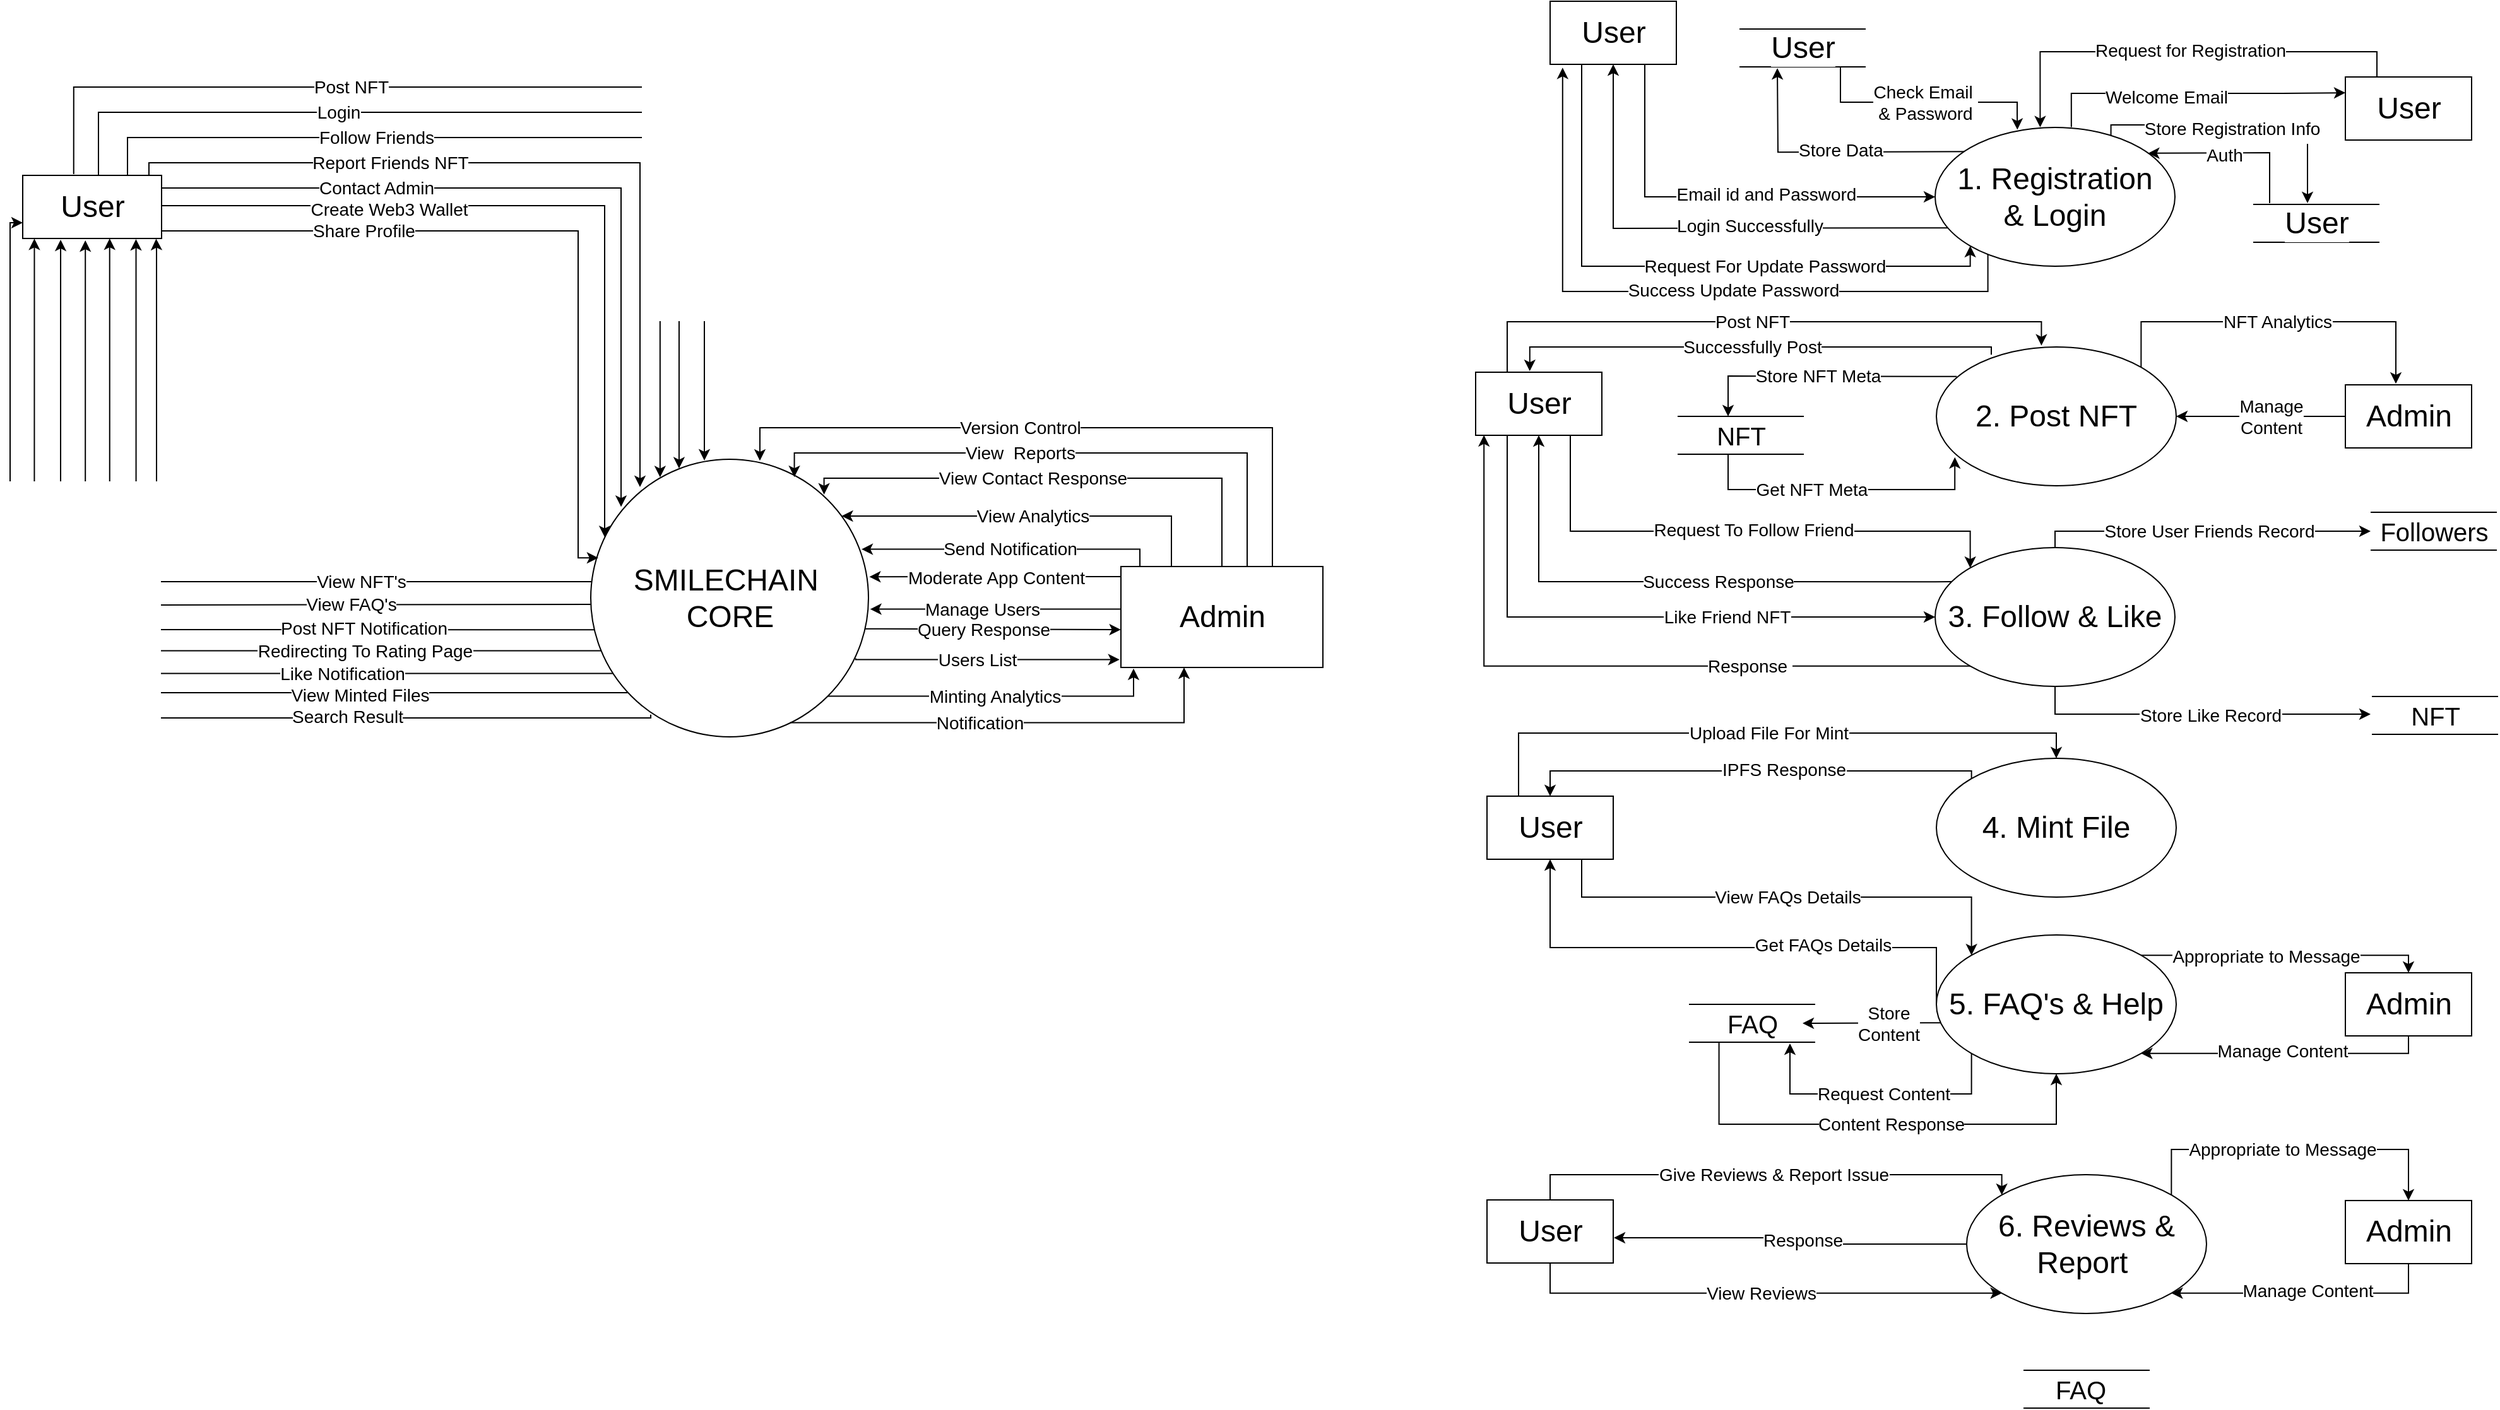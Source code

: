 <mxfile version="20.8.10" type="github">
  <diagram name="Page-1" id="5d7acffa-a066-3a61-03fe-96351882024d">
    <mxGraphModel dx="600" dy="255" grid="1" gridSize="10" guides="1" tooltips="1" connect="1" arrows="1" fold="1" page="1" pageScale="1" pageWidth="1100" pageHeight="850" background="#ffffff" math="0" shadow="0">
      <root>
        <mxCell id="0" />
        <mxCell id="1" parent="0" />
        <mxCell id="1QMK_9NGRWRiEumfAoep-103" value="View FAQ&#39;s" style="edgeStyle=orthogonalEdgeStyle;rounded=0;orthogonalLoop=1;jettySize=auto;html=1;exitX=0;exitY=0.5;exitDx=0;exitDy=0;entryX=0.816;entryY=1.011;entryDx=0;entryDy=0;entryPerimeter=0;fontSize=14;" edge="1" parent="1" target="1QMK_9NGRWRiEumfAoep-128">
          <mxGeometry x="-0.415" relative="1" as="geometry">
            <mxPoint x="490.0" y="578" as="sourcePoint" />
            <mxPoint x="129.98" y="292.85" as="targetPoint" />
            <mxPoint as="offset" />
          </mxGeometry>
        </mxCell>
        <mxCell id="1QMK_9NGRWRiEumfAoep-104" style="edgeStyle=orthogonalEdgeStyle;rounded=0;orthogonalLoop=1;jettySize=auto;html=1;fontSize=14;entryX=0.626;entryY=1;entryDx=0;entryDy=0;entryPerimeter=0;exitX=0.014;exitY=0.614;exitDx=0;exitDy=0;exitPerimeter=0;" edge="1" parent="1" source="1QMK_9NGRWRiEumfAoep-117" target="1QMK_9NGRWRiEumfAoep-128">
          <mxGeometry relative="1" as="geometry">
            <mxPoint x="300.0" y="558" as="targetPoint" />
            <mxPoint x="470" y="618" as="sourcePoint" />
            <Array as="points">
              <mxPoint x="470" y="598" />
              <mxPoint x="109" y="598" />
            </Array>
          </mxGeometry>
        </mxCell>
        <mxCell id="1QMK_9NGRWRiEumfAoep-105" value="Post NFT Notification" style="edgeLabel;html=1;align=center;verticalAlign=middle;resizable=0;points=[];fontSize=14;" vertex="1" connectable="0" parent="1QMK_9NGRWRiEumfAoep-104">
          <mxGeometry x="-0.481" y="-1" relative="1" as="geometry">
            <mxPoint x="-3" as="offset" />
          </mxGeometry>
        </mxCell>
        <mxCell id="1QMK_9NGRWRiEumfAoep-106" style="edgeStyle=orthogonalEdgeStyle;rounded=0;orthogonalLoop=1;jettySize=auto;html=1;exitX=0.038;exitY=0.69;exitDx=0;exitDy=0;entryX=0.451;entryY=1.03;entryDx=0;entryDy=0;entryPerimeter=0;fontSize=14;exitPerimeter=0;" edge="1" parent="1" source="1QMK_9NGRWRiEumfAoep-117" target="1QMK_9NGRWRiEumfAoep-128">
          <mxGeometry relative="1" as="geometry" />
        </mxCell>
        <mxCell id="1QMK_9NGRWRiEumfAoep-107" value="Redirecting To Rating Page" style="edgeLabel;html=1;align=center;verticalAlign=middle;resizable=0;points=[];fontSize=14;" vertex="1" connectable="0" parent="1QMK_9NGRWRiEumfAoep-106">
          <mxGeometry x="-0.449" relative="1" as="geometry">
            <mxPoint x="14" as="offset" />
          </mxGeometry>
        </mxCell>
        <mxCell id="1QMK_9NGRWRiEumfAoep-108" style="edgeStyle=orthogonalEdgeStyle;rounded=0;orthogonalLoop=1;jettySize=auto;html=1;exitX=0;exitY=1;exitDx=0;exitDy=0;entryX=0.084;entryY=1.003;entryDx=0;entryDy=0;entryPerimeter=0;fontSize=14;" edge="1" parent="1" source="1QMK_9NGRWRiEumfAoep-117" target="1QMK_9NGRWRiEumfAoep-128">
          <mxGeometry relative="1" as="geometry">
            <Array as="points">
              <mxPoint x="522" y="648" />
              <mxPoint x="49" y="648" />
            </Array>
          </mxGeometry>
        </mxCell>
        <mxCell id="1QMK_9NGRWRiEumfAoep-109" value="View Minted Files" style="edgeLabel;html=1;align=center;verticalAlign=middle;resizable=0;points=[];fontSize=14;" vertex="1" connectable="0" parent="1QMK_9NGRWRiEumfAoep-108">
          <mxGeometry x="-0.477" y="2" relative="1" as="geometry">
            <mxPoint as="offset" />
          </mxGeometry>
        </mxCell>
        <mxCell id="1QMK_9NGRWRiEumfAoep-110" style="edgeStyle=orthogonalEdgeStyle;rounded=0;orthogonalLoop=1;jettySize=auto;html=1;exitX=0.216;exitY=0.92;exitDx=0;exitDy=0;fontSize=14;entryX=0;entryY=0.75;entryDx=0;entryDy=0;exitPerimeter=0;" edge="1" parent="1" source="1QMK_9NGRWRiEumfAoep-117" target="1QMK_9NGRWRiEumfAoep-128">
          <mxGeometry relative="1" as="geometry">
            <mxPoint x="220" y="678.0" as="targetPoint" />
            <Array as="points">
              <mxPoint x="538" y="668" />
              <mxPoint x="30" y="668" />
              <mxPoint x="30" y="275" />
            </Array>
          </mxGeometry>
        </mxCell>
        <mxCell id="1QMK_9NGRWRiEumfAoep-111" value="Search Result" style="edgeLabel;html=1;align=center;verticalAlign=middle;resizable=0;points=[];fontSize=14;" vertex="1" connectable="0" parent="1QMK_9NGRWRiEumfAoep-110">
          <mxGeometry x="-0.467" y="-1" relative="1" as="geometry">
            <mxPoint as="offset" />
          </mxGeometry>
        </mxCell>
        <mxCell id="1QMK_9NGRWRiEumfAoep-112" style="edgeStyle=orthogonalEdgeStyle;rounded=0;orthogonalLoop=1;jettySize=auto;html=1;exitX=0.986;exitY=0.611;exitDx=0;exitDy=0;fontSize=14;exitPerimeter=0;entryX=-0.001;entryY=0.625;entryDx=0;entryDy=0;entryPerimeter=0;" edge="1" parent="1" source="1QMK_9NGRWRiEumfAoep-117" target="1QMK_9NGRWRiEumfAoep-137">
          <mxGeometry relative="1" as="geometry">
            <mxPoint x="890" y="618" as="targetPoint" />
            <Array as="points">
              <mxPoint x="720" y="597" />
            </Array>
          </mxGeometry>
        </mxCell>
        <mxCell id="1QMK_9NGRWRiEumfAoep-113" value="Query Response" style="edgeLabel;html=1;align=center;verticalAlign=middle;resizable=0;points=[];fontSize=14;" vertex="1" connectable="0" parent="1QMK_9NGRWRiEumfAoep-112">
          <mxGeometry x="-0.247" y="2" relative="1" as="geometry">
            <mxPoint x="17" y="2" as="offset" />
          </mxGeometry>
        </mxCell>
        <mxCell id="1QMK_9NGRWRiEumfAoep-114" style="edgeStyle=orthogonalEdgeStyle;rounded=0;orthogonalLoop=1;jettySize=auto;html=1;entryX=-0.007;entryY=0.922;entryDx=0;entryDy=0;entryPerimeter=0;fontSize=14;exitX=0.954;exitY=0.717;exitDx=0;exitDy=0;exitPerimeter=0;" edge="1" parent="1" source="1QMK_9NGRWRiEumfAoep-117" target="1QMK_9NGRWRiEumfAoep-137">
          <mxGeometry relative="1" as="geometry">
            <mxPoint x="740" y="648" as="sourcePoint" />
            <Array as="points">
              <mxPoint x="700" y="622" />
            </Array>
          </mxGeometry>
        </mxCell>
        <mxCell id="1QMK_9NGRWRiEumfAoep-115" value="Users List" style="edgeLabel;html=1;align=center;verticalAlign=middle;resizable=0;points=[];fontSize=14;" vertex="1" connectable="0" parent="1QMK_9NGRWRiEumfAoep-114">
          <mxGeometry x="-0.083" relative="1" as="geometry">
            <mxPoint as="offset" />
          </mxGeometry>
        </mxCell>
        <mxCell id="1QMK_9NGRWRiEumfAoep-116" value="Minting Analytics" style="edgeStyle=orthogonalEdgeStyle;rounded=0;orthogonalLoop=1;jettySize=auto;html=1;exitX=1;exitY=1;exitDx=0;exitDy=0;fontSize=14;entryX=0.057;entryY=1.011;entryDx=0;entryDy=0;entryPerimeter=0;" edge="1" parent="1" source="1QMK_9NGRWRiEumfAoep-117" target="1QMK_9NGRWRiEumfAoep-137">
          <mxGeometry relative="1" as="geometry">
            <mxPoint x="930" y="648" as="targetPoint" />
            <Array as="points">
              <mxPoint x="920" y="651" />
              <mxPoint x="920" y="629" />
            </Array>
          </mxGeometry>
        </mxCell>
        <mxCell id="1QMK_9NGRWRiEumfAoep-117" value="&lt;font style=&quot;font-size: 24px;&quot;&gt;SMILECHAIN&amp;nbsp;&lt;br&gt;CORE&lt;br&gt;&lt;/font&gt;" style="shape=ellipse;html=1;dashed=0;whitespace=wrap;aspect=fixed;perimeter=ellipsePerimeter;" vertex="1" parent="1">
          <mxGeometry x="490" y="463" width="220" height="220" as="geometry" />
        </mxCell>
        <mxCell id="1QMK_9NGRWRiEumfAoep-118" value="&lt;font style=&quot;font-size: 14px;&quot;&gt;Create Web3 Wallet&lt;/font&gt;" style="edgeStyle=orthogonalEdgeStyle;rounded=0;orthogonalLoop=1;jettySize=auto;html=1;fontSize=24;exitX=1;exitY=0.5;exitDx=0;exitDy=0;entryX=0.05;entryY=0.285;entryDx=0;entryDy=0;entryPerimeter=0;" edge="1" parent="1">
          <mxGeometry x="-0.413" relative="1" as="geometry">
            <Array as="points">
              <mxPoint x="501" y="262" />
            </Array>
            <mxPoint as="offset" />
            <mxPoint x="150" y="262.0" as="sourcePoint" />
            <mxPoint x="501" y="524.7" as="targetPoint" />
          </mxGeometry>
        </mxCell>
        <mxCell id="1QMK_9NGRWRiEumfAoep-119" value="Login" style="edgeStyle=orthogonalEdgeStyle;rounded=0;orthogonalLoop=1;jettySize=auto;html=1;exitX=0.25;exitY=0;exitDx=0;exitDy=0;fontSize=14;entryX=0.318;entryY=0.033;entryDx=0;entryDy=0;entryPerimeter=0;" edge="1" parent="1" source="1QMK_9NGRWRiEumfAoep-128" target="1QMK_9NGRWRiEumfAoep-117">
          <mxGeometry x="-0.339" relative="1" as="geometry">
            <mxPoint as="offset" />
            <mxPoint x="560" y="458" as="targetPoint" />
            <Array as="points">
              <mxPoint x="100" y="238" />
              <mxPoint x="100" y="188" />
              <mxPoint x="560" y="188" />
            </Array>
          </mxGeometry>
        </mxCell>
        <mxCell id="1QMK_9NGRWRiEumfAoep-120" style="edgeStyle=orthogonalEdgeStyle;rounded=0;orthogonalLoop=1;jettySize=auto;html=1;exitX=0.75;exitY=0;exitDx=0;exitDy=0;fontSize=14;entryX=0.236;entryY=0.065;entryDx=0;entryDy=0;entryPerimeter=0;" edge="1" parent="1">
          <mxGeometry relative="1" as="geometry">
            <mxPoint x="544.92" y="477.3" as="targetPoint" />
            <Array as="points">
              <mxPoint x="123" y="238" />
              <mxPoint x="123" y="208" />
              <mxPoint x="545" y="208" />
            </Array>
            <mxPoint x="125.5" y="238" as="sourcePoint" />
          </mxGeometry>
        </mxCell>
        <mxCell id="1QMK_9NGRWRiEumfAoep-121" value="Follow Friends" style="edgeLabel;html=1;align=center;verticalAlign=middle;resizable=0;points=[];fontSize=14;" vertex="1" connectable="0" parent="1QMK_9NGRWRiEumfAoep-120">
          <mxGeometry x="-0.001" y="1" relative="1" as="geometry">
            <mxPoint x="-132" y="1" as="offset" />
          </mxGeometry>
        </mxCell>
        <mxCell id="1QMK_9NGRWRiEumfAoep-122" style="edgeStyle=orthogonalEdgeStyle;rounded=0;orthogonalLoop=1;jettySize=auto;html=1;exitX=0.909;exitY=0;exitDx=0;exitDy=0;fontSize=14;exitPerimeter=0;" edge="1" parent="1" source="1QMK_9NGRWRiEumfAoep-128">
          <mxGeometry relative="1" as="geometry">
            <mxPoint x="150.11" y="254.9" as="sourcePoint" />
            <mxPoint x="529" y="485" as="targetPoint" />
            <Array as="points">
              <mxPoint x="140" y="228" />
              <mxPoint x="529" y="228" />
            </Array>
          </mxGeometry>
        </mxCell>
        <mxCell id="1QMK_9NGRWRiEumfAoep-123" value="Report Friends NFT" style="edgeLabel;html=1;align=center;verticalAlign=middle;resizable=0;points=[];fontSize=14;" vertex="1" connectable="0" parent="1QMK_9NGRWRiEumfAoep-122">
          <mxGeometry x="-0.118" y="2" relative="1" as="geometry">
            <mxPoint x="-89" y="2" as="offset" />
          </mxGeometry>
        </mxCell>
        <mxCell id="1QMK_9NGRWRiEumfAoep-124" value="&lt;font style=&quot;font-size: 14px;&quot;&gt;Contact Admin&lt;/font&gt;" style="edgeStyle=orthogonalEdgeStyle;rounded=0;orthogonalLoop=1;jettySize=auto;html=1;exitX=0.993;exitY=0.697;exitDx=0;exitDy=0;exitPerimeter=0;" edge="1" parent="1" source="1QMK_9NGRWRiEumfAoep-128">
          <mxGeometry x="-0.391" relative="1" as="geometry">
            <Array as="points">
              <mxPoint x="149" y="248" />
              <mxPoint x="514" y="248" />
            </Array>
            <mxPoint as="offset" />
            <mxPoint x="154" y="270.5" as="sourcePoint" />
            <mxPoint x="514" y="500.687" as="targetPoint" />
          </mxGeometry>
        </mxCell>
        <mxCell id="1QMK_9NGRWRiEumfAoep-125" value="Share Profile" style="edgeStyle=orthogonalEdgeStyle;rounded=0;orthogonalLoop=1;jettySize=auto;html=1;exitX=1;exitY=0.75;exitDx=0;exitDy=0;entryX=0.027;entryY=0.337;entryDx=0;entryDy=0;entryPerimeter=0;fontSize=14;" edge="1" parent="1">
          <mxGeometry x="-0.465" relative="1" as="geometry">
            <Array as="points">
              <mxPoint x="150" y="282" />
              <mxPoint x="480" y="282" />
              <mxPoint x="480" y="541" />
            </Array>
            <mxPoint x="150" y="279.5" as="sourcePoint" />
            <mxPoint x="495.94" y="541.14" as="targetPoint" />
            <mxPoint as="offset" />
          </mxGeometry>
        </mxCell>
        <mxCell id="1QMK_9NGRWRiEumfAoep-126" style="edgeStyle=orthogonalEdgeStyle;rounded=0;orthogonalLoop=1;jettySize=auto;html=1;exitX=0.367;exitY=-0.019;exitDx=0;exitDy=0;exitPerimeter=0;" edge="1" parent="1" source="1QMK_9NGRWRiEumfAoep-128">
          <mxGeometry relative="1" as="geometry">
            <mxPoint x="80" y="188" as="sourcePoint" />
            <mxPoint x="580" y="464" as="targetPoint" />
            <Array as="points">
              <mxPoint x="80" y="168" />
              <mxPoint x="580" y="168" />
            </Array>
          </mxGeometry>
        </mxCell>
        <mxCell id="1QMK_9NGRWRiEumfAoep-127" value="&lt;font style=&quot;font-size: 14px;&quot;&gt;Post NFT&lt;/font&gt;" style="edgeLabel;html=1;align=center;verticalAlign=middle;resizable=0;points=[];" vertex="1" connectable="0" parent="1QMK_9NGRWRiEumfAoep-126">
          <mxGeometry x="-0.088" y="2" relative="1" as="geometry">
            <mxPoint x="-106" y="2" as="offset" />
          </mxGeometry>
        </mxCell>
        <mxCell id="1QMK_9NGRWRiEumfAoep-128" value="&lt;font style=&quot;font-size: 24px;&quot;&gt;User&lt;/font&gt;" style="html=1;dashed=0;whitespace=wrap;" vertex="1" parent="1">
          <mxGeometry x="40" y="238" width="110" height="50" as="geometry" />
        </mxCell>
        <mxCell id="1QMK_9NGRWRiEumfAoep-129" value="&lt;font style=&quot;font-size: 14px;&quot;&gt;View&amp;nbsp; Reports&lt;/font&gt;" style="edgeStyle=orthogonalEdgeStyle;rounded=0;orthogonalLoop=1;jettySize=auto;html=1;exitX=0.5;exitY=0;exitDx=0;exitDy=0;entryX=0.733;entryY=0.064;entryDx=0;entryDy=0;entryPerimeter=0;" edge="1" parent="1" source="1QMK_9NGRWRiEumfAoep-137" target="1QMK_9NGRWRiEumfAoep-117">
          <mxGeometry x="0.189" relative="1" as="geometry">
            <mxPoint as="offset" />
            <Array as="points">
              <mxPoint x="1010" y="548" />
              <mxPoint x="1010" y="458" />
              <mxPoint x="651" y="458" />
            </Array>
          </mxGeometry>
        </mxCell>
        <mxCell id="1QMK_9NGRWRiEumfAoep-130" value="View Contact Response" style="edgeStyle=orthogonalEdgeStyle;rounded=0;orthogonalLoop=1;jettySize=auto;html=1;exitX=0.25;exitY=0;exitDx=0;exitDy=0;entryX=0.84;entryY=0.127;entryDx=0;entryDy=0;entryPerimeter=0;fontSize=14;" edge="1" parent="1" source="1QMK_9NGRWRiEumfAoep-137" target="1QMK_9NGRWRiEumfAoep-117">
          <mxGeometry x="0.187" relative="1" as="geometry">
            <Array as="points">
              <mxPoint x="990" y="548" />
              <mxPoint x="990" y="478" />
              <mxPoint x="675" y="478" />
            </Array>
            <mxPoint as="offset" />
          </mxGeometry>
        </mxCell>
        <mxCell id="1QMK_9NGRWRiEumfAoep-131" value="View Analytics" style="edgeStyle=orthogonalEdgeStyle;rounded=0;orthogonalLoop=1;jettySize=auto;html=1;exitX=0.25;exitY=0;exitDx=0;exitDy=0;fontSize=14;" edge="1" parent="1" source="1QMK_9NGRWRiEumfAoep-137" target="1QMK_9NGRWRiEumfAoep-117">
          <mxGeometry x="-0.004" relative="1" as="geometry">
            <Array as="points">
              <mxPoint x="950" y="508" />
            </Array>
            <mxPoint as="offset" />
          </mxGeometry>
        </mxCell>
        <mxCell id="1QMK_9NGRWRiEumfAoep-132" value="Send Notification" style="edgeStyle=orthogonalEdgeStyle;rounded=0;orthogonalLoop=1;jettySize=auto;html=1;exitX=0.094;exitY=0.021;exitDx=0;exitDy=0;entryX=0.975;entryY=0.324;entryDx=0;entryDy=0;entryPerimeter=0;fontSize=14;exitPerimeter=0;" edge="1" parent="1" source="1QMK_9NGRWRiEumfAoep-137" target="1QMK_9NGRWRiEumfAoep-117">
          <mxGeometry relative="1" as="geometry">
            <Array as="points">
              <mxPoint x="925" y="534" />
            </Array>
          </mxGeometry>
        </mxCell>
        <mxCell id="1QMK_9NGRWRiEumfAoep-133" value="Moderate App Content" style="edgeStyle=orthogonalEdgeStyle;rounded=0;orthogonalLoop=1;jettySize=auto;html=1;exitX=0.001;exitY=0.1;exitDx=0;exitDy=0;entryX=1.003;entryY=0.428;entryDx=0;entryDy=0;entryPerimeter=0;fontSize=14;exitPerimeter=0;" edge="1" parent="1" source="1QMK_9NGRWRiEumfAoep-137">
          <mxGeometry relative="1" as="geometry">
            <Array as="points" />
            <mxPoint x="909.52" y="560.68" as="sourcePoint" />
            <mxPoint x="710.66" y="556.16" as="targetPoint" />
          </mxGeometry>
        </mxCell>
        <mxCell id="1QMK_9NGRWRiEumfAoep-134" value="Version Control" style="edgeStyle=orthogonalEdgeStyle;rounded=0;orthogonalLoop=1;jettySize=auto;html=1;exitX=0.75;exitY=0;exitDx=0;exitDy=0;entryX=0.609;entryY=0.005;entryDx=0;entryDy=0;entryPerimeter=0;fontSize=14;" edge="1" parent="1" source="1QMK_9NGRWRiEumfAoep-137" target="1QMK_9NGRWRiEumfAoep-117">
          <mxGeometry x="0.144" relative="1" as="geometry">
            <Array as="points">
              <mxPoint x="1030" y="438" />
              <mxPoint x="624" y="438" />
            </Array>
            <mxPoint as="offset" />
          </mxGeometry>
        </mxCell>
        <mxCell id="1QMK_9NGRWRiEumfAoep-135" style="edgeStyle=orthogonalEdgeStyle;rounded=0;orthogonalLoop=1;jettySize=auto;html=1;exitX=0;exitY=0.5;exitDx=0;exitDy=0;entryX=1.006;entryY=0.54;entryDx=0;entryDy=0;entryPerimeter=0;fontSize=14;" edge="1" parent="1" source="1QMK_9NGRWRiEumfAoep-137" target="1QMK_9NGRWRiEumfAoep-117">
          <mxGeometry relative="1" as="geometry">
            <Array as="points">
              <mxPoint x="910" y="582" />
            </Array>
          </mxGeometry>
        </mxCell>
        <mxCell id="1QMK_9NGRWRiEumfAoep-136" value="Manage Users" style="edgeLabel;html=1;align=center;verticalAlign=middle;resizable=0;points=[];fontSize=14;" vertex="1" connectable="0" parent="1QMK_9NGRWRiEumfAoep-135">
          <mxGeometry x="0.137" relative="1" as="geometry">
            <mxPoint as="offset" />
          </mxGeometry>
        </mxCell>
        <mxCell id="1QMK_9NGRWRiEumfAoep-137" value="&lt;span style=&quot;font-size: 24px;&quot;&gt;Admin&lt;/span&gt;" style="html=1;dashed=0;whitespace=wrap;" vertex="1" parent="1">
          <mxGeometry x="910" y="548" width="160" height="80" as="geometry" />
        </mxCell>
        <mxCell id="1QMK_9NGRWRiEumfAoep-138" style="edgeStyle=orthogonalEdgeStyle;rounded=0;orthogonalLoop=1;jettySize=auto;html=1;exitX=0.038;exitY=0.69;exitDx=0;exitDy=0;entryX=0.273;entryY=1.019;entryDx=0;entryDy=0;entryPerimeter=0;fontSize=14;exitPerimeter=0;" edge="1" parent="1" target="1QMK_9NGRWRiEumfAoep-128">
          <mxGeometry relative="1" as="geometry">
            <mxPoint x="507.36" y="632.8" as="sourcePoint" />
            <mxPoint x="98.61" y="307.5" as="targetPoint" />
            <Array as="points">
              <mxPoint x="70" y="633" />
            </Array>
          </mxGeometry>
        </mxCell>
        <mxCell id="1QMK_9NGRWRiEumfAoep-139" value="Like Notification" style="edgeLabel;html=1;align=center;verticalAlign=middle;resizable=0;points=[];fontSize=14;" vertex="1" connectable="0" parent="1QMK_9NGRWRiEumfAoep-138">
          <mxGeometry x="-0.449" relative="1" as="geometry">
            <mxPoint as="offset" />
          </mxGeometry>
        </mxCell>
        <mxCell id="1QMK_9NGRWRiEumfAoep-140" value="View NFT&#39;s" style="edgeStyle=orthogonalEdgeStyle;rounded=0;orthogonalLoop=1;jettySize=auto;html=1;exitX=0;exitY=0.5;exitDx=0;exitDy=0;entryX=0.961;entryY=1.006;entryDx=0;entryDy=0;entryPerimeter=0;fontSize=14;" edge="1" parent="1" target="1QMK_9NGRWRiEumfAoep-128">
          <mxGeometry x="-0.407" relative="1" as="geometry">
            <mxPoint x="491.0" y="560" as="sourcePoint" />
            <mxPoint x="130.76" y="270.55" as="targetPoint" />
            <mxPoint as="offset" />
            <Array as="points">
              <mxPoint x="146" y="560" />
              <mxPoint x="146" y="298" />
            </Array>
          </mxGeometry>
        </mxCell>
        <mxCell id="1QMK_9NGRWRiEumfAoep-141" style="edgeStyle=orthogonalEdgeStyle;rounded=0;orthogonalLoop=1;jettySize=auto;html=1;exitX=0.719;exitY=0.949;exitDx=0;exitDy=0;fontSize=14;exitPerimeter=0;" edge="1" parent="1" source="1QMK_9NGRWRiEumfAoep-117">
          <mxGeometry relative="1" as="geometry">
            <mxPoint x="650.6" y="672" as="sourcePoint" />
            <mxPoint x="960" y="628" as="targetPoint" />
            <Array as="points">
              <mxPoint x="960" y="672" />
            </Array>
          </mxGeometry>
        </mxCell>
        <mxCell id="1QMK_9NGRWRiEumfAoep-142" value="Notification" style="edgeLabel;html=1;align=center;verticalAlign=middle;resizable=0;points=[];fontSize=14;" vertex="1" connectable="0" parent="1QMK_9NGRWRiEumfAoep-141">
          <mxGeometry x="-0.159" relative="1" as="geometry">
            <mxPoint as="offset" />
          </mxGeometry>
        </mxCell>
        <mxCell id="1QMK_9NGRWRiEumfAoep-147" style="edgeStyle=orthogonalEdgeStyle;rounded=0;orthogonalLoop=1;jettySize=auto;html=1;entryX=0.5;entryY=1;entryDx=0;entryDy=0;fontSize=14;exitX=0.053;exitY=0.724;exitDx=0;exitDy=0;exitPerimeter=0;" edge="1" parent="1" source="1QMK_9NGRWRiEumfAoep-143" target="1QMK_9NGRWRiEumfAoep-144">
          <mxGeometry relative="1" as="geometry">
            <mxPoint x="1550" y="310" as="sourcePoint" />
            <Array as="points">
              <mxPoint x="1550" y="280" />
              <mxPoint x="1300" y="280" />
            </Array>
          </mxGeometry>
        </mxCell>
        <mxCell id="1QMK_9NGRWRiEumfAoep-148" value="Login Successfully" style="edgeLabel;html=1;align=center;verticalAlign=middle;resizable=0;points=[];fontSize=14;" vertex="1" connectable="0" parent="1QMK_9NGRWRiEumfAoep-147">
          <mxGeometry x="-0.206" y="-2" relative="1" as="geometry">
            <mxPoint as="offset" />
          </mxGeometry>
        </mxCell>
        <mxCell id="1QMK_9NGRWRiEumfAoep-151" style="edgeStyle=orthogonalEdgeStyle;rounded=0;orthogonalLoop=1;jettySize=auto;html=1;exitX=0;exitY=0;exitDx=0;exitDy=0;fontSize=14;" edge="1" parent="1">
          <mxGeometry relative="1" as="geometry">
            <mxPoint x="1430" y="153" as="targetPoint" />
            <mxPoint x="1582.81" y="219.118" as="sourcePoint" />
          </mxGeometry>
        </mxCell>
        <mxCell id="1QMK_9NGRWRiEumfAoep-153" value="Store Data" style="edgeLabel;html=1;align=center;verticalAlign=middle;resizable=0;points=[];fontSize=14;" vertex="1" connectable="0" parent="1QMK_9NGRWRiEumfAoep-151">
          <mxGeometry x="-0.056" y="-2" relative="1" as="geometry">
            <mxPoint as="offset" />
          </mxGeometry>
        </mxCell>
        <mxCell id="1QMK_9NGRWRiEumfAoep-155" value="&lt;span style=&quot;font-size: 14px;&quot;&gt;Welcome Email&lt;/span&gt;" style="edgeStyle=orthogonalEdgeStyle;rounded=0;orthogonalLoop=1;jettySize=auto;html=1;fontSize=24;exitX=0.568;exitY=-0.002;exitDx=0;exitDy=0;exitPerimeter=0;entryX=0;entryY=0.25;entryDx=0;entryDy=0;" edge="1" parent="1" source="1QMK_9NGRWRiEumfAoep-143" target="1QMK_9NGRWRiEumfAoep-154">
          <mxGeometry x="-0.162" relative="1" as="geometry">
            <mxPoint x="1840" y="250" as="sourcePoint" />
            <mxPoint x="1830" y="250" as="targetPoint" />
            <Array as="points">
              <mxPoint x="1663" y="173" />
              <mxPoint x="1830" y="173" />
            </Array>
            <mxPoint as="offset" />
          </mxGeometry>
        </mxCell>
        <mxCell id="1QMK_9NGRWRiEumfAoep-163" style="edgeStyle=orthogonalEdgeStyle;rounded=0;orthogonalLoop=1;jettySize=auto;html=1;exitX=0.22;exitY=0.912;exitDx=0;exitDy=0;entryX=0.099;entryY=1.052;entryDx=0;entryDy=0;entryPerimeter=0;fontSize=14;exitPerimeter=0;" edge="1" parent="1" source="1QMK_9NGRWRiEumfAoep-143" target="1QMK_9NGRWRiEumfAoep-144">
          <mxGeometry relative="1" as="geometry">
            <Array as="points">
              <mxPoint x="1597" y="330" />
              <mxPoint x="1260" y="330" />
            </Array>
          </mxGeometry>
        </mxCell>
        <mxCell id="1QMK_9NGRWRiEumfAoep-164" value="Success Update Password" style="edgeLabel;html=1;align=center;verticalAlign=middle;resizable=0;points=[];fontSize=14;" vertex="1" connectable="0" parent="1QMK_9NGRWRiEumfAoep-163">
          <mxGeometry x="-0.148" y="-1" relative="1" as="geometry">
            <mxPoint as="offset" />
          </mxGeometry>
        </mxCell>
        <mxCell id="1QMK_9NGRWRiEumfAoep-143" value="&lt;font style=&quot;font-size: 24px;&quot;&gt;1. Registration&lt;br&gt;&amp;amp; Login&lt;/font&gt;" style="ellipse;whiteSpace=wrap;html=1;fontSize=14;" vertex="1" parent="1">
          <mxGeometry x="1555" y="200" width="190" height="110" as="geometry" />
        </mxCell>
        <mxCell id="1QMK_9NGRWRiEumfAoep-145" style="edgeStyle=orthogonalEdgeStyle;rounded=0;orthogonalLoop=1;jettySize=auto;html=1;exitX=0.75;exitY=1;exitDx=0;exitDy=0;entryX=0;entryY=0.5;entryDx=0;entryDy=0;fontSize=24;" edge="1" parent="1" source="1QMK_9NGRWRiEumfAoep-144" target="1QMK_9NGRWRiEumfAoep-143">
          <mxGeometry relative="1" as="geometry" />
        </mxCell>
        <mxCell id="1QMK_9NGRWRiEumfAoep-146" value="&lt;font style=&quot;font-size: 14px;&quot;&gt;Email id and Password&lt;/font&gt;" style="edgeLabel;html=1;align=center;verticalAlign=middle;resizable=0;points=[];fontSize=24;" vertex="1" connectable="0" parent="1QMK_9NGRWRiEumfAoep-145">
          <mxGeometry x="0.161" y="1" relative="1" as="geometry">
            <mxPoint x="6" y="-4" as="offset" />
          </mxGeometry>
        </mxCell>
        <mxCell id="1QMK_9NGRWRiEumfAoep-162" value="Request For Update Password" style="edgeStyle=orthogonalEdgeStyle;rounded=0;orthogonalLoop=1;jettySize=auto;html=1;exitX=0.25;exitY=1;exitDx=0;exitDy=0;entryX=0;entryY=1;entryDx=0;entryDy=0;fontSize=14;" edge="1" parent="1" source="1QMK_9NGRWRiEumfAoep-144" target="1QMK_9NGRWRiEumfAoep-143">
          <mxGeometry x="0.261" relative="1" as="geometry">
            <Array as="points">
              <mxPoint x="1275" y="310" />
              <mxPoint x="1583" y="310" />
            </Array>
            <mxPoint as="offset" />
          </mxGeometry>
        </mxCell>
        <mxCell id="1QMK_9NGRWRiEumfAoep-144" value="User" style="html=1;dashed=0;whitespace=wrap;fontSize=24;" vertex="1" parent="1">
          <mxGeometry x="1250" y="100" width="100" height="50" as="geometry" />
        </mxCell>
        <mxCell id="1QMK_9NGRWRiEumfAoep-150" value="&lt;font style=&quot;font-size: 24px;&quot;&gt;User&lt;/font&gt;" style="shape=link;html=1;rounded=0;fontSize=14;width=30;" edge="1" parent="1">
          <mxGeometry x="-0.002" width="100" relative="1" as="geometry">
            <mxPoint x="1400" y="137" as="sourcePoint" />
            <mxPoint x="1500" y="137" as="targetPoint" />
            <mxPoint as="offset" />
          </mxGeometry>
        </mxCell>
        <mxCell id="1QMK_9NGRWRiEumfAoep-152" value="Check Email&amp;nbsp;&lt;br&gt;&amp;amp; Password" style="endArrow=classic;html=1;rounded=0;fontSize=14;entryX=0.343;entryY=0.016;entryDx=0;entryDy=0;entryPerimeter=0;" edge="1" parent="1" target="1QMK_9NGRWRiEumfAoep-143">
          <mxGeometry width="50" height="50" relative="1" as="geometry">
            <mxPoint x="1480" y="152" as="sourcePoint" />
            <mxPoint x="1500" y="192" as="targetPoint" />
            <Array as="points">
              <mxPoint x="1480" y="180" />
              <mxPoint x="1550" y="180" />
              <mxPoint x="1620" y="180" />
              <mxPoint x="1620" y="190" />
            </Array>
          </mxGeometry>
        </mxCell>
        <mxCell id="1QMK_9NGRWRiEumfAoep-156" style="edgeStyle=orthogonalEdgeStyle;rounded=0;orthogonalLoop=1;jettySize=auto;html=1;exitX=0.25;exitY=0;exitDx=0;exitDy=0;entryX=0.438;entryY=-0.001;entryDx=0;entryDy=0;entryPerimeter=0;fontSize=14;" edge="1" parent="1" source="1QMK_9NGRWRiEumfAoep-154" target="1QMK_9NGRWRiEumfAoep-143">
          <mxGeometry relative="1" as="geometry" />
        </mxCell>
        <mxCell id="1QMK_9NGRWRiEumfAoep-157" value="Request for Registration" style="edgeLabel;html=1;align=center;verticalAlign=middle;resizable=0;points=[];fontSize=14;" vertex="1" connectable="0" parent="1QMK_9NGRWRiEumfAoep-156">
          <mxGeometry x="-0.031" y="-1" relative="1" as="geometry">
            <mxPoint as="offset" />
          </mxGeometry>
        </mxCell>
        <mxCell id="1QMK_9NGRWRiEumfAoep-154" value="User" style="html=1;dashed=0;whitespace=wrap;fontSize=24;" vertex="1" parent="1">
          <mxGeometry x="1880" y="160" width="100" height="50" as="geometry" />
        </mxCell>
        <mxCell id="1QMK_9NGRWRiEumfAoep-158" value="&lt;font style=&quot;font-size: 24px;&quot;&gt;User&lt;/font&gt;" style="shape=link;html=1;rounded=0;fontSize=14;width=30;" edge="1" parent="1">
          <mxGeometry x="-0.002" width="100" relative="1" as="geometry">
            <mxPoint x="1807" y="276" as="sourcePoint" />
            <mxPoint x="1907" y="276" as="targetPoint" />
            <mxPoint as="offset" />
          </mxGeometry>
        </mxCell>
        <mxCell id="1QMK_9NGRWRiEumfAoep-159" value="" style="endArrow=classic;html=1;rounded=0;fontSize=14;entryX=0.888;entryY=0.186;entryDx=0;entryDy=0;entryPerimeter=0;" edge="1" parent="1" target="1QMK_9NGRWRiEumfAoep-143">
          <mxGeometry width="50" height="50" relative="1" as="geometry">
            <mxPoint x="1820" y="260" as="sourcePoint" />
            <mxPoint x="1730" y="220.0" as="targetPoint" />
            <Array as="points">
              <mxPoint x="1820" y="240" />
              <mxPoint x="1820" y="220" />
            </Array>
          </mxGeometry>
        </mxCell>
        <mxCell id="1QMK_9NGRWRiEumfAoep-160" value="Auth" style="edgeLabel;html=1;align=center;verticalAlign=middle;resizable=0;points=[];fontSize=14;" vertex="1" connectable="0" parent="1QMK_9NGRWRiEumfAoep-159">
          <mxGeometry x="-0.015" relative="1" as="geometry">
            <mxPoint x="-9" y="2" as="offset" />
          </mxGeometry>
        </mxCell>
        <mxCell id="1QMK_9NGRWRiEumfAoep-161" value="&lt;span style=&quot;font-size: 14px;&quot;&gt;Store Registration Info&lt;/span&gt;" style="edgeStyle=orthogonalEdgeStyle;rounded=0;orthogonalLoop=1;jettySize=auto;html=1;fontSize=24;exitX=0.733;exitY=0.057;exitDx=0;exitDy=0;exitPerimeter=0;" edge="1" parent="1" source="1QMK_9NGRWRiEumfAoep-143">
          <mxGeometry x="-0.08" relative="1" as="geometry">
            <mxPoint x="1694.65" y="201.96" as="sourcePoint" />
            <mxPoint x="1850" y="260" as="targetPoint" />
            <Array as="points">
              <mxPoint x="1694" y="198" />
              <mxPoint x="1850" y="198" />
            </Array>
            <mxPoint as="offset" />
          </mxGeometry>
        </mxCell>
        <mxCell id="1QMK_9NGRWRiEumfAoep-187" style="edgeStyle=orthogonalEdgeStyle;rounded=0;orthogonalLoop=1;jettySize=auto;html=1;exitX=0.069;exitY=0.246;exitDx=0;exitDy=0;entryX=0.5;entryY=1;entryDx=0;entryDy=0;fontSize=14;exitPerimeter=0;" edge="1" parent="1" source="1QMK_9NGRWRiEumfAoep-165" target="1QMK_9NGRWRiEumfAoep-171">
          <mxGeometry relative="1" as="geometry">
            <Array as="points">
              <mxPoint x="1555" y="560" />
              <mxPoint x="1241" y="560" />
            </Array>
          </mxGeometry>
        </mxCell>
        <mxCell id="1QMK_9NGRWRiEumfAoep-188" value="Success Response" style="edgeLabel;html=1;align=center;verticalAlign=middle;resizable=0;points=[];fontSize=14;" vertex="1" connectable="0" parent="1QMK_9NGRWRiEumfAoep-187">
          <mxGeometry x="-0.165" relative="1" as="geometry">
            <mxPoint as="offset" />
          </mxGeometry>
        </mxCell>
        <mxCell id="1QMK_9NGRWRiEumfAoep-190" style="edgeStyle=orthogonalEdgeStyle;rounded=0;orthogonalLoop=1;jettySize=auto;html=1;exitX=0;exitY=1;exitDx=0;exitDy=0;entryX=0.066;entryY=0.997;entryDx=0;entryDy=0;entryPerimeter=0;fontSize=14;" edge="1" parent="1" source="1QMK_9NGRWRiEumfAoep-165" target="1QMK_9NGRWRiEumfAoep-171">
          <mxGeometry relative="1" as="geometry" />
        </mxCell>
        <mxCell id="1QMK_9NGRWRiEumfAoep-191" value="Response&amp;nbsp;" style="edgeLabel;html=1;align=center;verticalAlign=middle;resizable=0;points=[];fontSize=14;" vertex="1" connectable="0" parent="1QMK_9NGRWRiEumfAoep-190">
          <mxGeometry x="-0.382" relative="1" as="geometry">
            <mxPoint as="offset" />
          </mxGeometry>
        </mxCell>
        <mxCell id="1QMK_9NGRWRiEumfAoep-193" style="edgeStyle=orthogonalEdgeStyle;rounded=0;orthogonalLoop=1;jettySize=auto;html=1;exitX=0.5;exitY=0;exitDx=0;exitDy=0;fontSize=14;" edge="1" parent="1" source="1QMK_9NGRWRiEumfAoep-165">
          <mxGeometry relative="1" as="geometry">
            <mxPoint x="1900" y="520" as="targetPoint" />
            <mxPoint x="1650" y="527" as="sourcePoint" />
            <Array as="points">
              <mxPoint x="1650" y="520" />
              <mxPoint x="1900" y="520" />
            </Array>
          </mxGeometry>
        </mxCell>
        <mxCell id="1QMK_9NGRWRiEumfAoep-194" value="Store User Friends Record" style="edgeLabel;html=1;align=center;verticalAlign=middle;resizable=0;points=[];fontSize=14;" vertex="1" connectable="0" parent="1QMK_9NGRWRiEumfAoep-193">
          <mxGeometry x="0.027" relative="1" as="geometry">
            <mxPoint as="offset" />
          </mxGeometry>
        </mxCell>
        <mxCell id="1QMK_9NGRWRiEumfAoep-198" style="edgeStyle=orthogonalEdgeStyle;rounded=0;orthogonalLoop=1;jettySize=auto;html=1;exitX=0.5;exitY=1;exitDx=0;exitDy=0;fontSize=14;" edge="1" parent="1">
          <mxGeometry relative="1" as="geometry">
            <mxPoint x="1900" y="665" as="targetPoint" />
            <mxPoint x="1650" y="642" as="sourcePoint" />
            <Array as="points">
              <mxPoint x="1650" y="665" />
              <mxPoint x="1900" y="665" />
            </Array>
          </mxGeometry>
        </mxCell>
        <mxCell id="1QMK_9NGRWRiEumfAoep-165" value="&lt;span style=&quot;font-size: 24px;&quot;&gt;3. Follow &amp;amp; Like&lt;/span&gt;" style="ellipse;whiteSpace=wrap;html=1;fontSize=14;" vertex="1" parent="1">
          <mxGeometry x="1555" y="533" width="190" height="110" as="geometry" />
        </mxCell>
        <mxCell id="1QMK_9NGRWRiEumfAoep-174" value="Successfully Post" style="edgeStyle=orthogonalEdgeStyle;rounded=0;orthogonalLoop=1;jettySize=auto;html=1;exitX=0.229;exitY=0.056;exitDx=0;exitDy=0;entryX=0.429;entryY=-0.018;entryDx=0;entryDy=0;entryPerimeter=0;fontSize=14;exitPerimeter=0;" edge="1" parent="1" source="1QMK_9NGRWRiEumfAoep-166" target="1QMK_9NGRWRiEumfAoep-171">
          <mxGeometry relative="1" as="geometry">
            <Array as="points">
              <mxPoint x="1600" y="374" />
              <mxPoint x="1234" y="374" />
            </Array>
          </mxGeometry>
        </mxCell>
        <mxCell id="1QMK_9NGRWRiEumfAoep-176" style="edgeStyle=orthogonalEdgeStyle;rounded=0;orthogonalLoop=1;jettySize=auto;html=1;exitX=0.085;exitY=0.213;exitDx=0;exitDy=0;fontSize=20;exitPerimeter=0;" edge="1" parent="1" source="1QMK_9NGRWRiEumfAoep-166">
          <mxGeometry relative="1" as="geometry">
            <mxPoint x="1391" y="429" as="targetPoint" />
            <Array as="points">
              <mxPoint x="1556" y="397" />
              <mxPoint x="1391" y="397" />
            </Array>
          </mxGeometry>
        </mxCell>
        <mxCell id="1QMK_9NGRWRiEumfAoep-177" value="&lt;font style=&quot;font-size: 14px;&quot;&gt;Store NFT Meta&lt;/font&gt;" style="edgeLabel;html=1;align=center;verticalAlign=middle;resizable=0;points=[];fontSize=20;" vertex="1" connectable="0" parent="1QMK_9NGRWRiEumfAoep-176">
          <mxGeometry x="0.132" y="2" relative="1" as="geometry">
            <mxPoint x="10" y="-5" as="offset" />
          </mxGeometry>
        </mxCell>
        <mxCell id="1QMK_9NGRWRiEumfAoep-182" value="NFT Analytics" style="edgeStyle=orthogonalEdgeStyle;rounded=0;orthogonalLoop=1;jettySize=auto;html=1;exitX=1;exitY=0;exitDx=0;exitDy=0;entryX=0.395;entryY=-0.019;entryDx=0;entryDy=0;fontSize=14;entryPerimeter=0;" edge="1" parent="1" source="1QMK_9NGRWRiEumfAoep-166" target="1QMK_9NGRWRiEumfAoep-181">
          <mxGeometry relative="1" as="geometry">
            <Array as="points">
              <mxPoint x="1718" y="354" />
              <mxPoint x="1920" y="354" />
              <mxPoint x="1920" y="403" />
            </Array>
          </mxGeometry>
        </mxCell>
        <mxCell id="1QMK_9NGRWRiEumfAoep-166" value="&lt;span style=&quot;font-size: 24px;&quot;&gt;2. Post NFT&lt;/span&gt;" style="ellipse;whiteSpace=wrap;html=1;fontSize=14;" vertex="1" parent="1">
          <mxGeometry x="1556" y="374" width="190" height="110" as="geometry" />
        </mxCell>
        <mxCell id="1QMK_9NGRWRiEumfAoep-202" style="edgeStyle=orthogonalEdgeStyle;rounded=0;orthogonalLoop=1;jettySize=auto;html=1;exitX=0;exitY=0;exitDx=0;exitDy=0;entryX=0.5;entryY=0;entryDx=0;entryDy=0;fontSize=14;" edge="1" parent="1" source="1QMK_9NGRWRiEumfAoep-167" target="1QMK_9NGRWRiEumfAoep-200">
          <mxGeometry relative="1" as="geometry">
            <Array as="points">
              <mxPoint x="1584" y="710" />
              <mxPoint x="1250" y="710" />
            </Array>
          </mxGeometry>
        </mxCell>
        <mxCell id="1QMK_9NGRWRiEumfAoep-203" value="IPFS Response" style="edgeLabel;html=1;align=center;verticalAlign=middle;resizable=0;points=[];fontSize=14;" vertex="1" connectable="0" parent="1QMK_9NGRWRiEumfAoep-202">
          <mxGeometry x="-0.14" y="-1" relative="1" as="geometry">
            <mxPoint as="offset" />
          </mxGeometry>
        </mxCell>
        <mxCell id="1QMK_9NGRWRiEumfAoep-167" value="&lt;span style=&quot;font-size: 24px;&quot;&gt;4. Mint File&lt;/span&gt;" style="ellipse;whiteSpace=wrap;html=1;fontSize=14;" vertex="1" parent="1">
          <mxGeometry x="1556" y="700" width="190" height="110" as="geometry" />
        </mxCell>
        <mxCell id="1QMK_9NGRWRiEumfAoep-205" style="edgeStyle=orthogonalEdgeStyle;rounded=0;orthogonalLoop=1;jettySize=auto;html=1;exitX=0;exitY=0.5;exitDx=0;exitDy=0;entryX=0.5;entryY=1;entryDx=0;entryDy=0;fontSize=14;" edge="1" parent="1" source="1QMK_9NGRWRiEumfAoep-168" target="1QMK_9NGRWRiEumfAoep-200">
          <mxGeometry relative="1" as="geometry">
            <Array as="points">
              <mxPoint x="1556" y="850" />
              <mxPoint x="1250" y="850" />
            </Array>
          </mxGeometry>
        </mxCell>
        <mxCell id="1QMK_9NGRWRiEumfAoep-206" value="Get FAQs Details" style="edgeLabel;html=1;align=center;verticalAlign=middle;resizable=0;points=[];fontSize=14;" vertex="1" connectable="0" parent="1QMK_9NGRWRiEumfAoep-205">
          <mxGeometry x="-0.358" y="-2" relative="1" as="geometry">
            <mxPoint as="offset" />
          </mxGeometry>
        </mxCell>
        <mxCell id="1QMK_9NGRWRiEumfAoep-210" style="edgeStyle=orthogonalEdgeStyle;rounded=0;orthogonalLoop=1;jettySize=auto;html=1;exitX=0;exitY=1;exitDx=0;exitDy=0;fontSize=14;" edge="1" parent="1">
          <mxGeometry relative="1" as="geometry">
            <mxPoint x="1440" y="926" as="targetPoint" />
            <mxPoint x="1583.825" y="929.891" as="sourcePoint" />
            <Array as="points">
              <mxPoint x="1584" y="966" />
              <mxPoint x="1440" y="966" />
            </Array>
          </mxGeometry>
        </mxCell>
        <mxCell id="1QMK_9NGRWRiEumfAoep-211" value="Request Content" style="edgeLabel;html=1;align=center;verticalAlign=middle;resizable=0;points=[];fontSize=14;" vertex="1" connectable="0" parent="1QMK_9NGRWRiEumfAoep-210">
          <mxGeometry x="-0.035" relative="1" as="geometry">
            <mxPoint as="offset" />
          </mxGeometry>
        </mxCell>
        <mxCell id="1QMK_9NGRWRiEumfAoep-212" style="edgeStyle=orthogonalEdgeStyle;rounded=0;orthogonalLoop=1;jettySize=auto;html=1;exitX=0.018;exitY=0.633;exitDx=0;exitDy=0;fontSize=14;exitPerimeter=0;" edge="1" parent="1" source="1QMK_9NGRWRiEumfAoep-168">
          <mxGeometry relative="1" as="geometry">
            <mxPoint x="1450" y="910" as="targetPoint" />
            <Array as="points">
              <mxPoint x="1556" y="910" />
            </Array>
          </mxGeometry>
        </mxCell>
        <mxCell id="1QMK_9NGRWRiEumfAoep-213" value="Store&lt;br&gt;Content" style="edgeLabel;html=1;align=center;verticalAlign=middle;resizable=0;points=[];fontSize=14;" vertex="1" connectable="0" parent="1QMK_9NGRWRiEumfAoep-212">
          <mxGeometry x="-0.23" relative="1" as="geometry">
            <mxPoint as="offset" />
          </mxGeometry>
        </mxCell>
        <mxCell id="1QMK_9NGRWRiEumfAoep-219" style="edgeStyle=orthogonalEdgeStyle;rounded=0;orthogonalLoop=1;jettySize=auto;html=1;exitX=1;exitY=0;exitDx=0;exitDy=0;entryX=0.5;entryY=0;entryDx=0;entryDy=0;fontSize=14;" edge="1" parent="1" source="1QMK_9NGRWRiEumfAoep-168" target="1QMK_9NGRWRiEumfAoep-216">
          <mxGeometry relative="1" as="geometry">
            <Array as="points">
              <mxPoint x="1930" y="856" />
            </Array>
          </mxGeometry>
        </mxCell>
        <mxCell id="1QMK_9NGRWRiEumfAoep-220" value="Appropriate to Message" style="edgeLabel;html=1;align=center;verticalAlign=middle;resizable=0;points=[];fontSize=14;" vertex="1" connectable="0" parent="1QMK_9NGRWRiEumfAoep-219">
          <mxGeometry x="-0.126" y="-1" relative="1" as="geometry">
            <mxPoint as="offset" />
          </mxGeometry>
        </mxCell>
        <mxCell id="1QMK_9NGRWRiEumfAoep-168" value="&lt;span style=&quot;font-size: 24px;&quot;&gt;5. FAQ&#39;s &amp;amp; Help&lt;/span&gt;" style="ellipse;whiteSpace=wrap;html=1;fontSize=14;" vertex="1" parent="1">
          <mxGeometry x="1556" y="840" width="190" height="110" as="geometry" />
        </mxCell>
        <mxCell id="1QMK_9NGRWRiEumfAoep-223" style="edgeStyle=orthogonalEdgeStyle;rounded=0;orthogonalLoop=1;jettySize=auto;html=1;exitX=0;exitY=0.5;exitDx=0;exitDy=0;fontSize=14;entryX=1.005;entryY=0.599;entryDx=0;entryDy=0;entryPerimeter=0;" edge="1" parent="1" source="1QMK_9NGRWRiEumfAoep-169" target="1QMK_9NGRWRiEumfAoep-221">
          <mxGeometry relative="1" as="geometry">
            <mxPoint x="1310" y="1070" as="targetPoint" />
            <Array as="points">
              <mxPoint x="1440" y="1085" />
              <mxPoint x="1440" y="1080" />
              <mxPoint x="1310" y="1080" />
            </Array>
          </mxGeometry>
        </mxCell>
        <mxCell id="1QMK_9NGRWRiEumfAoep-224" value="Response" style="edgeLabel;html=1;align=center;verticalAlign=middle;resizable=0;points=[];fontSize=14;" vertex="1" connectable="0" parent="1QMK_9NGRWRiEumfAoep-223">
          <mxGeometry x="-0.082" y="-3" relative="1" as="geometry">
            <mxPoint as="offset" />
          </mxGeometry>
        </mxCell>
        <mxCell id="1QMK_9NGRWRiEumfAoep-230" style="edgeStyle=orthogonalEdgeStyle;rounded=0;orthogonalLoop=1;jettySize=auto;html=1;exitX=1;exitY=0;exitDx=0;exitDy=0;entryX=0.5;entryY=0;entryDx=0;entryDy=0;fontSize=14;" edge="1" parent="1" source="1QMK_9NGRWRiEumfAoep-169" target="1QMK_9NGRWRiEumfAoep-229">
          <mxGeometry relative="1" as="geometry">
            <Array as="points">
              <mxPoint x="1742" y="1010" />
              <mxPoint x="1930" y="1010" />
            </Array>
          </mxGeometry>
        </mxCell>
        <mxCell id="1QMK_9NGRWRiEumfAoep-169" value="&lt;span style=&quot;font-size: 24px;&quot;&gt;6. Reviews &amp;amp; Report&amp;nbsp;&lt;/span&gt;" style="ellipse;whiteSpace=wrap;html=1;fontSize=14;" vertex="1" parent="1">
          <mxGeometry x="1580" y="1030" width="190" height="110" as="geometry" />
        </mxCell>
        <mxCell id="1QMK_9NGRWRiEumfAoep-172" style="edgeStyle=orthogonalEdgeStyle;rounded=0;orthogonalLoop=1;jettySize=auto;html=1;exitX=0.25;exitY=0;exitDx=0;exitDy=0;entryX=0.438;entryY=-0.01;entryDx=0;entryDy=0;entryPerimeter=0;fontSize=14;" edge="1" parent="1" source="1QMK_9NGRWRiEumfAoep-171" target="1QMK_9NGRWRiEumfAoep-166">
          <mxGeometry relative="1" as="geometry">
            <Array as="points">
              <mxPoint x="1216" y="354" />
              <mxPoint x="1639" y="354" />
            </Array>
          </mxGeometry>
        </mxCell>
        <mxCell id="1QMK_9NGRWRiEumfAoep-173" value="Post NFT" style="edgeLabel;html=1;align=center;verticalAlign=middle;resizable=0;points=[];fontSize=14;" vertex="1" connectable="0" parent="1QMK_9NGRWRiEumfAoep-172">
          <mxGeometry x="0.129" y="-3" relative="1" as="geometry">
            <mxPoint x="-38" y="-3" as="offset" />
          </mxGeometry>
        </mxCell>
        <mxCell id="1QMK_9NGRWRiEumfAoep-185" style="edgeStyle=orthogonalEdgeStyle;rounded=0;orthogonalLoop=1;jettySize=auto;html=1;exitX=0.75;exitY=1;exitDx=0;exitDy=0;entryX=0;entryY=0;entryDx=0;entryDy=0;fontSize=14;" edge="1" parent="1" source="1QMK_9NGRWRiEumfAoep-171" target="1QMK_9NGRWRiEumfAoep-165">
          <mxGeometry relative="1" as="geometry">
            <Array as="points">
              <mxPoint x="1266" y="520" />
              <mxPoint x="1583" y="520" />
            </Array>
          </mxGeometry>
        </mxCell>
        <mxCell id="1QMK_9NGRWRiEumfAoep-186" value="Request To Follow Friend" style="edgeLabel;html=1;align=center;verticalAlign=middle;resizable=0;points=[];fontSize=14;" vertex="1" connectable="0" parent="1QMK_9NGRWRiEumfAoep-185">
          <mxGeometry x="0.046" y="1" relative="1" as="geometry">
            <mxPoint as="offset" />
          </mxGeometry>
        </mxCell>
        <mxCell id="1QMK_9NGRWRiEumfAoep-189" value="Like Friend NFT" style="edgeStyle=orthogonalEdgeStyle;rounded=0;orthogonalLoop=1;jettySize=auto;html=1;exitX=0.25;exitY=1;exitDx=0;exitDy=0;entryX=0;entryY=0.5;entryDx=0;entryDy=0;fontSize=14;" edge="1" parent="1" source="1QMK_9NGRWRiEumfAoep-171" target="1QMK_9NGRWRiEumfAoep-165">
          <mxGeometry x="0.317" relative="1" as="geometry">
            <mxPoint as="offset" />
          </mxGeometry>
        </mxCell>
        <mxCell id="1QMK_9NGRWRiEumfAoep-171" value="User" style="html=1;dashed=0;whitespace=wrap;fontSize=24;" vertex="1" parent="1">
          <mxGeometry x="1191" y="394" width="100" height="50" as="geometry" />
        </mxCell>
        <mxCell id="1QMK_9NGRWRiEumfAoep-175" value="&lt;font style=&quot;font-size: 20px;&quot;&gt;NFT&lt;/font&gt;" style="shape=link;html=1;rounded=0;fontSize=14;width=30;" edge="1" parent="1">
          <mxGeometry x="-0.002" width="100" relative="1" as="geometry">
            <mxPoint x="1351" y="444" as="sourcePoint" />
            <mxPoint x="1451" y="444" as="targetPoint" />
            <mxPoint as="offset" />
          </mxGeometry>
        </mxCell>
        <mxCell id="1QMK_9NGRWRiEumfAoep-178" style="edgeStyle=orthogonalEdgeStyle;rounded=0;orthogonalLoop=1;jettySize=auto;html=1;fontSize=20;entryX=0.077;entryY=0.794;entryDx=0;entryDy=0;entryPerimeter=0;" edge="1" parent="1" target="1QMK_9NGRWRiEumfAoep-166">
          <mxGeometry relative="1" as="geometry">
            <mxPoint x="1571" y="519" as="targetPoint" />
            <mxPoint x="1391" y="459" as="sourcePoint" />
            <Array as="points">
              <mxPoint x="1391" y="487" />
              <mxPoint x="1571" y="487" />
            </Array>
          </mxGeometry>
        </mxCell>
        <mxCell id="1QMK_9NGRWRiEumfAoep-179" value="&lt;font style=&quot;font-size: 14px;&quot;&gt;Get NFT Meta&lt;/font&gt;" style="edgeLabel;html=1;align=center;verticalAlign=middle;resizable=0;points=[];fontSize=20;" vertex="1" connectable="0" parent="1QMK_9NGRWRiEumfAoep-178">
          <mxGeometry x="0.132" y="2" relative="1" as="geometry">
            <mxPoint x="-38" y="-1" as="offset" />
          </mxGeometry>
        </mxCell>
        <mxCell id="1QMK_9NGRWRiEumfAoep-183" style="edgeStyle=orthogonalEdgeStyle;rounded=0;orthogonalLoop=1;jettySize=auto;html=1;exitX=0;exitY=0.5;exitDx=0;exitDy=0;fontSize=14;" edge="1" parent="1" source="1QMK_9NGRWRiEumfAoep-181" target="1QMK_9NGRWRiEumfAoep-166">
          <mxGeometry relative="1" as="geometry" />
        </mxCell>
        <mxCell id="1QMK_9NGRWRiEumfAoep-184" value="Manage&lt;br&gt;Content" style="edgeLabel;html=1;align=center;verticalAlign=middle;resizable=0;points=[];fontSize=14;" vertex="1" connectable="0" parent="1QMK_9NGRWRiEumfAoep-183">
          <mxGeometry x="0.294" y="1" relative="1" as="geometry">
            <mxPoint x="27" y="-1" as="offset" />
          </mxGeometry>
        </mxCell>
        <mxCell id="1QMK_9NGRWRiEumfAoep-181" value="Admin" style="html=1;dashed=0;whitespace=wrap;fontSize=24;" vertex="1" parent="1">
          <mxGeometry x="1880" y="404" width="100" height="50" as="geometry" />
        </mxCell>
        <mxCell id="1QMK_9NGRWRiEumfAoep-192" value="&lt;font style=&quot;font-size: 20px;&quot;&gt;Followers&lt;/font&gt;" style="shape=link;html=1;rounded=0;fontSize=14;width=30;" edge="1" parent="1">
          <mxGeometry width="100" relative="1" as="geometry">
            <mxPoint x="1900" y="520.0" as="sourcePoint" />
            <mxPoint x="2000" y="520.0" as="targetPoint" />
            <mxPoint as="offset" />
          </mxGeometry>
        </mxCell>
        <mxCell id="1QMK_9NGRWRiEumfAoep-196" value="Store Like Record" style="edgeLabel;html=1;align=center;verticalAlign=middle;resizable=0;points=[];fontSize=14;" vertex="1" connectable="0" parent="1">
          <mxGeometry x="1773.207" y="666.034" as="geometry" />
        </mxCell>
        <mxCell id="1QMK_9NGRWRiEumfAoep-197" value="&lt;font style=&quot;font-size: 20px;&quot;&gt;NFT&lt;/font&gt;" style="shape=link;html=1;rounded=0;fontSize=14;width=30;" edge="1" parent="1">
          <mxGeometry width="100" relative="1" as="geometry">
            <mxPoint x="1901" y="666.0" as="sourcePoint" />
            <mxPoint x="2001" y="666.0" as="targetPoint" />
            <mxPoint as="offset" />
          </mxGeometry>
        </mxCell>
        <mxCell id="1QMK_9NGRWRiEumfAoep-201" value="Upload File For Mint" style="edgeStyle=orthogonalEdgeStyle;rounded=0;orthogonalLoop=1;jettySize=auto;html=1;exitX=0.25;exitY=0;exitDx=0;exitDy=0;entryX=0.5;entryY=0;entryDx=0;entryDy=0;fontSize=14;" edge="1" parent="1" source="1QMK_9NGRWRiEumfAoep-200" target="1QMK_9NGRWRiEumfAoep-167">
          <mxGeometry relative="1" as="geometry" />
        </mxCell>
        <mxCell id="1QMK_9NGRWRiEumfAoep-204" value="View FAQs Details" style="edgeStyle=orthogonalEdgeStyle;rounded=0;orthogonalLoop=1;jettySize=auto;html=1;exitX=0.75;exitY=1;exitDx=0;exitDy=0;entryX=0;entryY=0;entryDx=0;entryDy=0;fontSize=14;" edge="1" parent="1" source="1QMK_9NGRWRiEumfAoep-200" target="1QMK_9NGRWRiEumfAoep-168">
          <mxGeometry relative="1" as="geometry" />
        </mxCell>
        <mxCell id="1QMK_9NGRWRiEumfAoep-200" value="User" style="html=1;dashed=0;whitespace=wrap;fontSize=24;" vertex="1" parent="1">
          <mxGeometry x="1200" y="730" width="100" height="50" as="geometry" />
        </mxCell>
        <mxCell id="1QMK_9NGRWRiEumfAoep-207" value="&lt;font style=&quot;font-size: 20px;&quot;&gt;FAQ&lt;/font&gt;" style="shape=link;html=1;rounded=0;fontSize=14;width=30;" edge="1" parent="1">
          <mxGeometry width="100" relative="1" as="geometry">
            <mxPoint x="1360" y="910.0" as="sourcePoint" />
            <mxPoint x="1460" y="910.0" as="targetPoint" />
            <mxPoint as="offset" />
          </mxGeometry>
        </mxCell>
        <mxCell id="1QMK_9NGRWRiEumfAoep-214" style="edgeStyle=orthogonalEdgeStyle;rounded=0;orthogonalLoop=1;jettySize=auto;html=1;exitX=0;exitY=1;exitDx=0;exitDy=0;fontSize=14;entryX=0.5;entryY=1;entryDx=0;entryDy=0;" edge="1" parent="1" target="1QMK_9NGRWRiEumfAoep-168">
          <mxGeometry relative="1" as="geometry">
            <mxPoint x="1240" y="921" as="targetPoint" />
            <mxPoint x="1383.788" y="924.87" as="sourcePoint" />
            <Array as="points">
              <mxPoint x="1384" y="990" />
              <mxPoint x="1651" y="990" />
            </Array>
          </mxGeometry>
        </mxCell>
        <mxCell id="1QMK_9NGRWRiEumfAoep-215" value="Content Response" style="edgeLabel;html=1;align=center;verticalAlign=middle;resizable=0;points=[];fontSize=14;" vertex="1" connectable="0" parent="1QMK_9NGRWRiEumfAoep-214">
          <mxGeometry x="-0.035" relative="1" as="geometry">
            <mxPoint x="22" as="offset" />
          </mxGeometry>
        </mxCell>
        <mxCell id="1QMK_9NGRWRiEumfAoep-217" style="edgeStyle=orthogonalEdgeStyle;rounded=0;orthogonalLoop=1;jettySize=auto;html=1;exitX=0.5;exitY=1;exitDx=0;exitDy=0;entryX=1;entryY=1;entryDx=0;entryDy=0;fontSize=14;" edge="1" parent="1" source="1QMK_9NGRWRiEumfAoep-216" target="1QMK_9NGRWRiEumfAoep-168">
          <mxGeometry relative="1" as="geometry">
            <Array as="points">
              <mxPoint x="1930" y="934" />
            </Array>
          </mxGeometry>
        </mxCell>
        <mxCell id="1QMK_9NGRWRiEumfAoep-218" value="Manage Content" style="edgeLabel;html=1;align=center;verticalAlign=middle;resizable=0;points=[];fontSize=14;" vertex="1" connectable="0" parent="1QMK_9NGRWRiEumfAoep-217">
          <mxGeometry x="-0.167" y="-2" relative="1" as="geometry">
            <mxPoint x="-20" as="offset" />
          </mxGeometry>
        </mxCell>
        <mxCell id="1QMK_9NGRWRiEumfAoep-216" value="Admin" style="html=1;dashed=0;whitespace=wrap;fontSize=24;" vertex="1" parent="1">
          <mxGeometry x="1880" y="870" width="100" height="50" as="geometry" />
        </mxCell>
        <mxCell id="1QMK_9NGRWRiEumfAoep-222" value="Give Reviews &amp;amp; Report Issue" style="edgeStyle=orthogonalEdgeStyle;rounded=0;orthogonalLoop=1;jettySize=auto;html=1;exitX=0.5;exitY=0;exitDx=0;exitDy=0;entryX=0;entryY=0;entryDx=0;entryDy=0;fontSize=14;" edge="1" parent="1" source="1QMK_9NGRWRiEumfAoep-221" target="1QMK_9NGRWRiEumfAoep-169">
          <mxGeometry relative="1" as="geometry">
            <Array as="points">
              <mxPoint x="1250" y="1030" />
              <mxPoint x="1608" y="1030" />
            </Array>
          </mxGeometry>
        </mxCell>
        <mxCell id="1QMK_9NGRWRiEumfAoep-226" value="View Reviews" style="edgeStyle=orthogonalEdgeStyle;rounded=0;orthogonalLoop=1;jettySize=auto;html=1;exitX=0.5;exitY=1;exitDx=0;exitDy=0;entryX=0;entryY=1;entryDx=0;entryDy=0;fontSize=14;" edge="1" parent="1" source="1QMK_9NGRWRiEumfAoep-221" target="1QMK_9NGRWRiEumfAoep-169">
          <mxGeometry relative="1" as="geometry" />
        </mxCell>
        <mxCell id="1QMK_9NGRWRiEumfAoep-221" value="User" style="html=1;dashed=0;whitespace=wrap;fontSize=24;" vertex="1" parent="1">
          <mxGeometry x="1200" y="1050" width="100" height="50" as="geometry" />
        </mxCell>
        <mxCell id="1QMK_9NGRWRiEumfAoep-227" value="Appropriate to Message" style="edgeLabel;html=1;align=center;verticalAlign=middle;resizable=0;points=[];fontSize=14;" vertex="1" connectable="0" parent="1">
          <mxGeometry x="1829.572" y="1010.002" as="geometry" />
        </mxCell>
        <mxCell id="1QMK_9NGRWRiEumfAoep-231" value="&#xa;&lt;span style=&quot;color: rgb(0, 0, 0); font-family: Helvetica; font-size: 14px; font-style: normal; font-variant-ligatures: normal; font-variant-caps: normal; font-weight: 400; letter-spacing: normal; orphans: 2; text-align: center; text-indent: 0px; text-transform: none; widows: 2; word-spacing: 0px; -webkit-text-stroke-width: 0px; background-color: rgb(255, 255, 255); text-decoration-thickness: initial; text-decoration-style: initial; text-decoration-color: initial; float: none; display: inline !important;&quot;&gt;Manage Content&lt;/span&gt;&#xa;&#xa;" style="edgeStyle=orthogonalEdgeStyle;rounded=0;orthogonalLoop=1;jettySize=auto;html=1;exitX=0.5;exitY=1;exitDx=0;exitDy=0;entryX=1;entryY=1;entryDx=0;entryDy=0;fontSize=14;" edge="1" parent="1" source="1QMK_9NGRWRiEumfAoep-229" target="1QMK_9NGRWRiEumfAoep-169">
          <mxGeometry x="-0.021" y="6" relative="1" as="geometry">
            <mxPoint as="offset" />
          </mxGeometry>
        </mxCell>
        <mxCell id="1QMK_9NGRWRiEumfAoep-229" value="Admin" style="html=1;dashed=0;whitespace=wrap;fontSize=24;" vertex="1" parent="1">
          <mxGeometry x="1880" y="1050.49" width="100" height="50" as="geometry" />
        </mxCell>
        <mxCell id="1QMK_9NGRWRiEumfAoep-232" value="&lt;font style=&quot;font-size: 20px;&quot;&gt;FAQ&lt;/font&gt;" style="shape=link;html=1;rounded=0;fontSize=14;width=30;" edge="1" parent="1">
          <mxGeometry x="-0.1" width="100" relative="1" as="geometry">
            <mxPoint x="1625" y="1200" as="sourcePoint" />
            <mxPoint x="1725" y="1200" as="targetPoint" />
            <mxPoint as="offset" />
          </mxGeometry>
        </mxCell>
      </root>
    </mxGraphModel>
  </diagram>
</mxfile>
